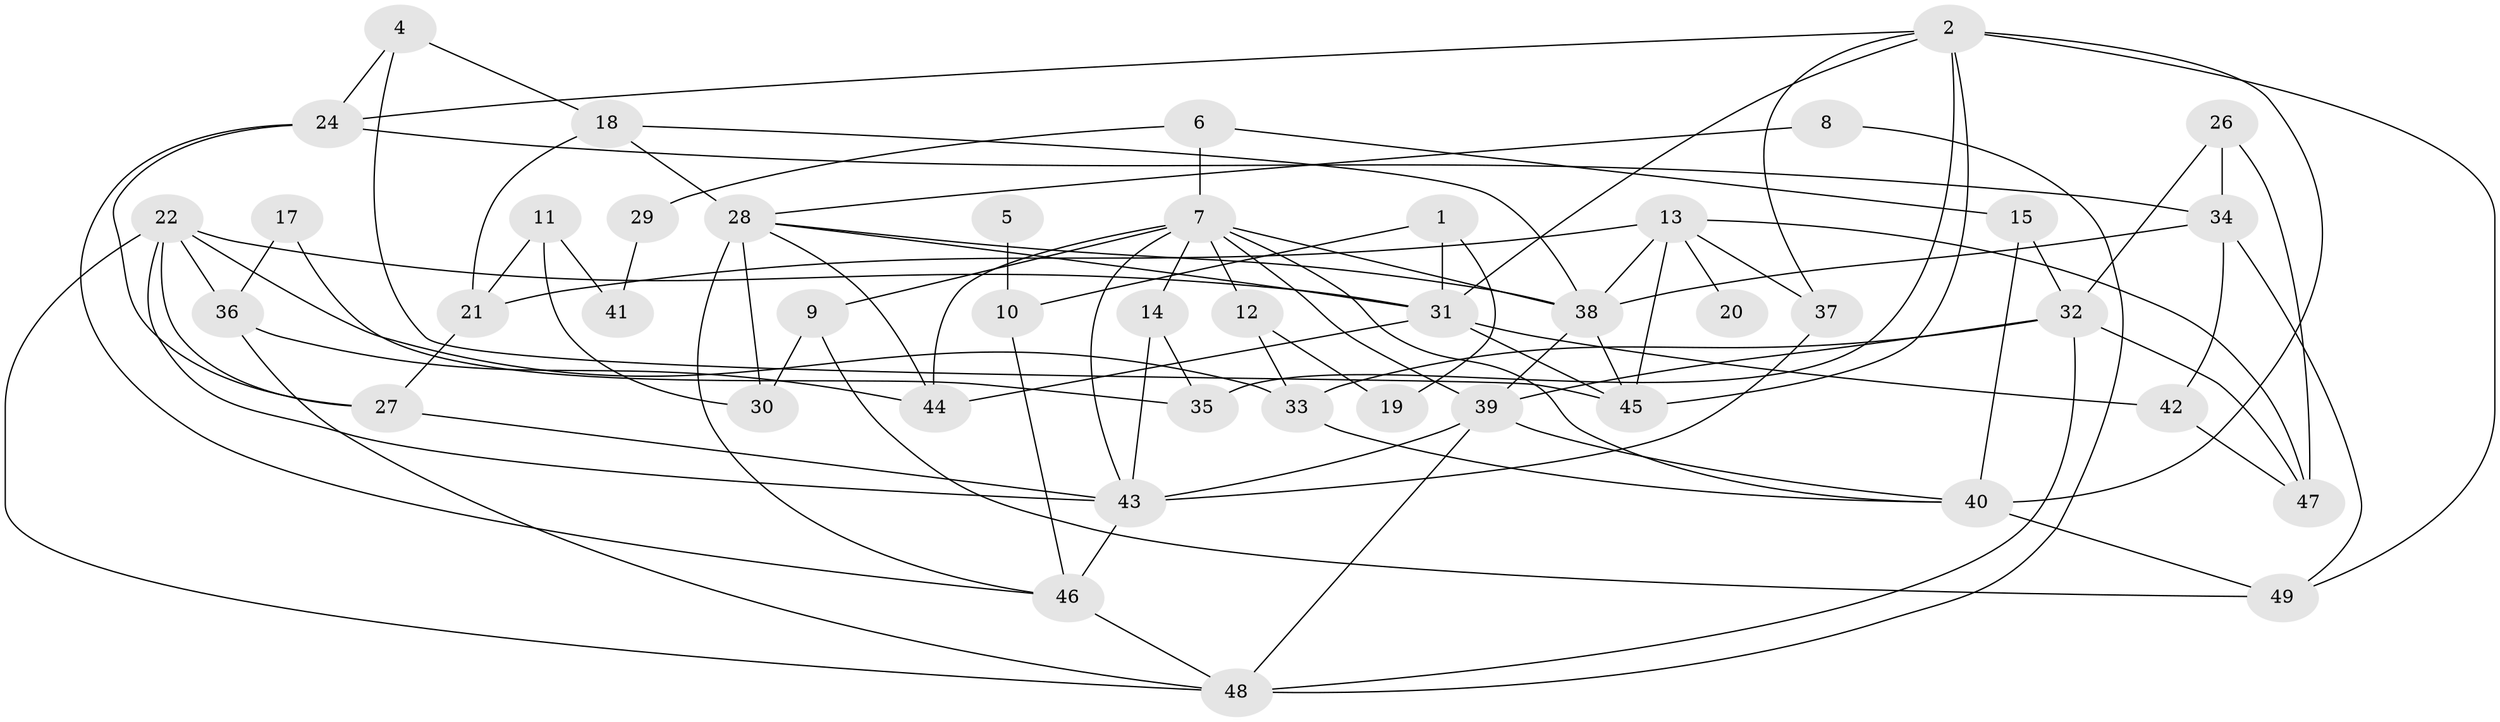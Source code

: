 // original degree distribution, {1: 0.1134020618556701, 2: 0.20618556701030927, 4: 0.23711340206185566, 5: 0.09278350515463918, 3: 0.25773195876288657, 7: 0.030927835051546393, 0: 0.041237113402061855, 6: 0.020618556701030927}
// Generated by graph-tools (version 1.1) at 2025/35/03/04/25 23:35:47]
// undirected, 45 vertices, 93 edges
graph export_dot {
  node [color=gray90,style=filled];
  1;
  2;
  4;
  5;
  6;
  7;
  8;
  9;
  10;
  11;
  12;
  13;
  14;
  15;
  17;
  18;
  19;
  20;
  21;
  22;
  24;
  26;
  27;
  28;
  29;
  30;
  31;
  32;
  33;
  34;
  35;
  36;
  37;
  38;
  39;
  40;
  41;
  42;
  43;
  44;
  45;
  46;
  47;
  48;
  49;
  1 -- 10 [weight=1.0];
  1 -- 19 [weight=1.0];
  1 -- 31 [weight=1.0];
  2 -- 24 [weight=1.0];
  2 -- 31 [weight=1.0];
  2 -- 35 [weight=1.0];
  2 -- 37 [weight=1.0];
  2 -- 40 [weight=3.0];
  2 -- 45 [weight=1.0];
  2 -- 49 [weight=1.0];
  4 -- 18 [weight=1.0];
  4 -- 24 [weight=1.0];
  4 -- 45 [weight=1.0];
  5 -- 10 [weight=1.0];
  6 -- 7 [weight=1.0];
  6 -- 15 [weight=1.0];
  6 -- 29 [weight=1.0];
  7 -- 9 [weight=1.0];
  7 -- 12 [weight=1.0];
  7 -- 14 [weight=1.0];
  7 -- 38 [weight=1.0];
  7 -- 39 [weight=1.0];
  7 -- 40 [weight=1.0];
  7 -- 43 [weight=1.0];
  7 -- 44 [weight=1.0];
  8 -- 28 [weight=1.0];
  8 -- 48 [weight=1.0];
  9 -- 30 [weight=1.0];
  9 -- 49 [weight=1.0];
  10 -- 46 [weight=1.0];
  11 -- 21 [weight=1.0];
  11 -- 30 [weight=2.0];
  11 -- 41 [weight=1.0];
  12 -- 19 [weight=1.0];
  12 -- 33 [weight=1.0];
  13 -- 20 [weight=1.0];
  13 -- 21 [weight=1.0];
  13 -- 37 [weight=1.0];
  13 -- 38 [weight=1.0];
  13 -- 45 [weight=1.0];
  13 -- 47 [weight=1.0];
  14 -- 35 [weight=1.0];
  14 -- 43 [weight=2.0];
  15 -- 32 [weight=1.0];
  15 -- 40 [weight=1.0];
  17 -- 35 [weight=1.0];
  17 -- 36 [weight=1.0];
  18 -- 21 [weight=1.0];
  18 -- 28 [weight=1.0];
  18 -- 38 [weight=1.0];
  21 -- 27 [weight=1.0];
  22 -- 27 [weight=1.0];
  22 -- 31 [weight=1.0];
  22 -- 33 [weight=1.0];
  22 -- 36 [weight=1.0];
  22 -- 43 [weight=1.0];
  22 -- 48 [weight=1.0];
  24 -- 27 [weight=1.0];
  24 -- 34 [weight=1.0];
  24 -- 46 [weight=1.0];
  26 -- 32 [weight=1.0];
  26 -- 34 [weight=1.0];
  26 -- 47 [weight=1.0];
  27 -- 43 [weight=1.0];
  28 -- 30 [weight=3.0];
  28 -- 31 [weight=1.0];
  28 -- 38 [weight=1.0];
  28 -- 44 [weight=1.0];
  28 -- 46 [weight=1.0];
  29 -- 41 [weight=1.0];
  31 -- 42 [weight=1.0];
  31 -- 44 [weight=1.0];
  31 -- 45 [weight=1.0];
  32 -- 33 [weight=1.0];
  32 -- 39 [weight=1.0];
  32 -- 47 [weight=1.0];
  32 -- 48 [weight=1.0];
  33 -- 40 [weight=1.0];
  34 -- 38 [weight=1.0];
  34 -- 42 [weight=1.0];
  34 -- 49 [weight=1.0];
  36 -- 44 [weight=1.0];
  36 -- 48 [weight=1.0];
  37 -- 43 [weight=1.0];
  38 -- 39 [weight=1.0];
  38 -- 45 [weight=1.0];
  39 -- 40 [weight=1.0];
  39 -- 43 [weight=1.0];
  39 -- 48 [weight=1.0];
  40 -- 49 [weight=1.0];
  42 -- 47 [weight=1.0];
  43 -- 46 [weight=2.0];
  46 -- 48 [weight=1.0];
}
